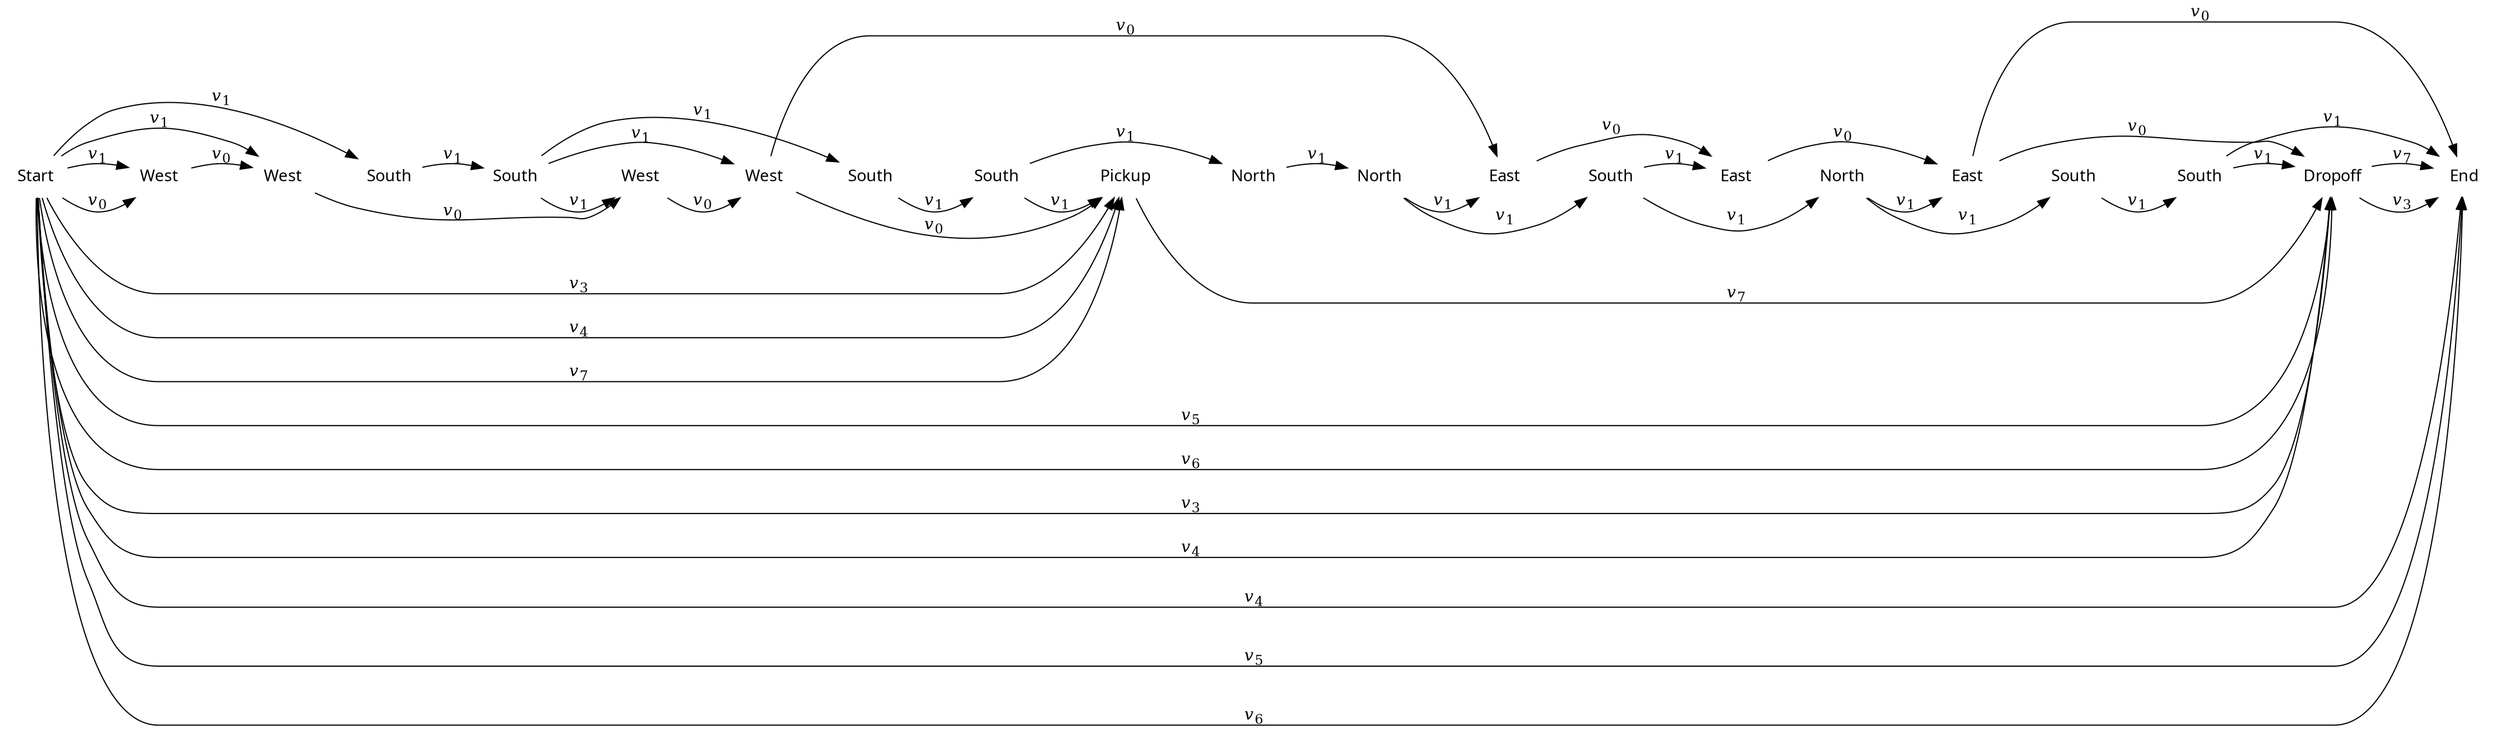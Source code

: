 digraph cat {
rankdir=LR
node [shape=plaintext]
edge [arrowhead=normal]

0 [label="Start",fontname="sans"]
1 [label="West",fontname="sans"]
2 [label="West",fontname="sans"]
3 [label="South",fontname="sans"]
4 [label="South",fontname="sans"]
5 [label="West",fontname="sans"]
6 [label="West",fontname="sans"]
7 [label="South",fontname="sans"]
8 [label="South",fontname="sans"]
9 [label="Pickup",fontname="sans"]
10 [label="North",fontname="sans"]
11 [label="North",fontname="sans"]
12 [label="East",fontname="sans"]
13 [label="South",fontname="sans"]
14 [label="East",fontname="sans"]
15 [label="North",fontname="sans"]
16 [label="East",fontname="sans"]
17 [label="South",fontname="sans"]
18 [label="South",fontname="sans"]
19 [label="Dropoff",fontname="sans"]
20 [label="End",fontname="sans"]

0 -> 1 [label=<<i>v</i><sub>0</sub>>]
0 -> 1 [label=<<i>v</i><sub>1</sub>>]
0 -> 2 [label=<<i>v</i><sub>1</sub>>]
0 -> 3 [label=<<i>v</i><sub>1</sub>>]
0 -> 9 [label=<<i>v</i><sub>3</sub>>]
0 -> 19 [label=<<i>v</i><sub>3</sub>>]
0 -> 9 [label=<<i>v</i><sub>4</sub>>]
0 -> 19 [label=<<i>v</i><sub>4</sub>>]
0 -> 20 [label=<<i>v</i><sub>4</sub>>]
0 -> 19 [label=<<i>v</i><sub>5</sub>>]
0 -> 20 [label=<<i>v</i><sub>5</sub>>]
0 -> 19 [label=<<i>v</i><sub>6</sub>>]
0 -> 20 [label=<<i>v</i><sub>6</sub>>]
0 -> 9 [label=<<i>v</i><sub>7</sub>>]
1 -> 2 [label=<<i>v</i><sub>0</sub>>]
2 -> 5 [label=<<i>v</i><sub>0</sub>>]
3 -> 4 [label=<<i>v</i><sub>1</sub>>]
4 -> 5 [label=<<i>v</i><sub>1</sub>>]
4 -> 6 [label=<<i>v</i><sub>1</sub>>]
4 -> 7 [label=<<i>v</i><sub>1</sub>>]
5 -> 6 [label=<<i>v</i><sub>0</sub>>]
6 -> 9 [label=<<i>v</i><sub>0</sub>>]
6 -> 12 [label=<<i>v</i><sub>0</sub>>]
7 -> 8 [label=<<i>v</i><sub>1</sub>>]
8 -> 9 [label=<<i>v</i><sub>1</sub>>]
8 -> 10 [label=<<i>v</i><sub>1</sub>>]
9 -> 19 [label=<<i>v</i><sub>7</sub>>]
10 -> 11 [label=<<i>v</i><sub>1</sub>>]
11 -> 12 [label=<<i>v</i><sub>1</sub>>]
11 -> 13 [label=<<i>v</i><sub>1</sub>>]
12 -> 14 [label=<<i>v</i><sub>0</sub>>]
13 -> 14 [label=<<i>v</i><sub>1</sub>>]
13 -> 15 [label=<<i>v</i><sub>1</sub>>]
14 -> 16 [label=<<i>v</i><sub>0</sub>>]
15 -> 16 [label=<<i>v</i><sub>1</sub>>]
15 -> 17 [label=<<i>v</i><sub>1</sub>>]
16 -> 19 [label=<<i>v</i><sub>0</sub>>]
16 -> 20 [label=<<i>v</i><sub>0</sub>>]
17 -> 18 [label=<<i>v</i><sub>1</sub>>]
18 -> 19 [label=<<i>v</i><sub>1</sub>>]
18 -> 20 [label=<<i>v</i><sub>1</sub>>]
19 -> 20 [label=<<i>v</i><sub>3</sub>>]
19 -> 20 [label=<<i>v</i><sub>7</sub>>]

# To line up the actions
0 -> 1 [weight=100,style=invis]
1 -> 2 [weight=100,style=invis]
2 -> 3 [weight=100,style=invis]
3 -> 4 [weight=100,style=invis]
4 -> 5 [weight=100,style=invis]
5 -> 6 [weight=100,style=invis]
6 -> 7 [weight=100,style=invis]
7 -> 8 [weight=100,style=invis]
8 -> 9 [weight=100,style=invis]
9 -> 10 [weight=100,style=invis]
10 -> 11 [weight=100,style=invis]
11 -> 12 [weight=100,style=invis]
12 -> 13 [weight=100,style=invis]
13 -> 14 [weight=100,style=invis]
14 -> 15 [weight=100,style=invis]
15 -> 16 [weight=100,style=invis]
16 -> 17 [weight=100,style=invis]
17 -> 18 [weight=100,style=invis]
18 -> 19 [weight=100,style=invis]
19 -> 20 [weight=100,style=invis]
}

